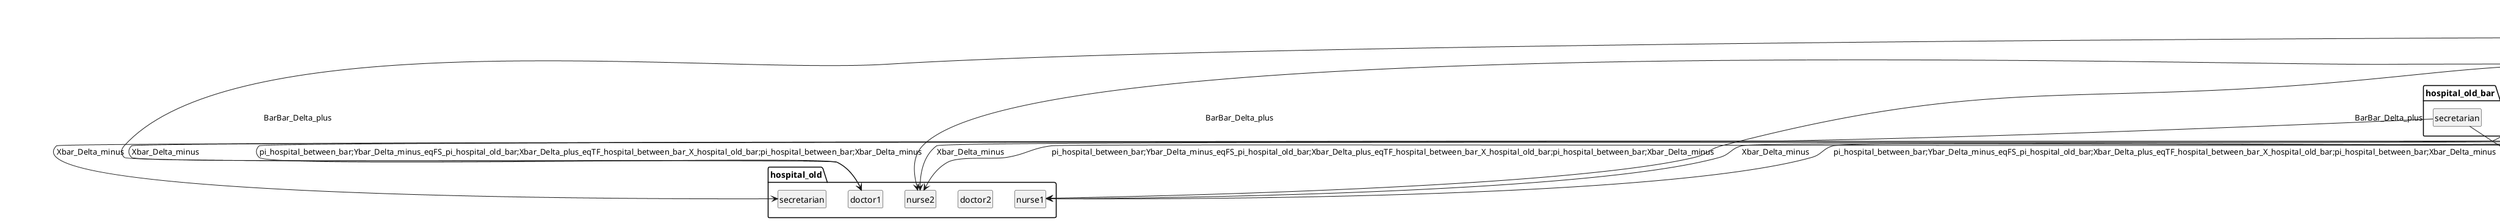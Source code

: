 @startuml
skinparam shadowing false
hide members
hide circle
class "hospital_old.doctor1"
class "hospital_old.doctor2"
class "hospital_old.nurse1"
class "hospital_old.nurse2"
class "hospital_old.secretarian"
class "hospital_between.doctor1"
class "hospital_between.nurse1"
class "hospital_between.nurse2"
class "hospital_between.nurse3"
class "hospital_between.nurse4"
class "hospital_between.secretarian"
class "hospital_end.doctor1"
class "hospital_end.nurse1"
class "hospital_end.nurse2"
class "hospital_end.nurse3"
class "hospital_end.nurse4"
class "hospital_end.nurse5"
class "hospital_old_bar.doctor1"
class "hospital_old_bar.nurse1"
class "hospital_old_bar.nurse2"
class "hospital_old_bar.secretarian"
class "hospital_between_bar.doctor1"
class "hospital_between_bar.nurse1"
class "hospital_between_bar.nurse2"
class "hospital_between_bar.nurse3"
class "hospital_between_bar.nurse4"
class "hospital_barbar.doctor1"
class "hospital_barbar.nurse1"
class "hospital_barbar.nurse2"

"hospital_barbar.doctor1" --> "hospital_old_bar.doctor1" : "BarBar_Delta_minus"
"hospital_barbar.nurse1" --> "hospital_old_bar.nurse1" : "BarBar_Delta_minus"
"hospital_barbar.nurse2" --> "hospital_old_bar.nurse2" : "BarBar_Delta_minus"
"hospital_barbar.doctor1" --> "hospital_between_bar.doctor1" : "BarBar_Delta_plus"
"hospital_barbar.nurse1" --> "hospital_between_bar.nurse1" : "BarBar_Delta_plus"
"hospital_barbar.nurse2" --> "hospital_between_bar.nurse2" : "BarBar_Delta_plus"
"hospital_old_bar.doctor1" --> "hospital_old.doctor1" : "Xbar_Delta_minus"
"hospital_old_bar.nurse1" --> "hospital_old.nurse1" : "Xbar_Delta_minus"
"hospital_old_bar.nurse2" --> "hospital_old.nurse2" : "Xbar_Delta_minus"
"hospital_old_bar.secretarian" --> "hospital_old.secretarian" : "Xbar_Delta_minus"
"hospital_old_bar.doctor1" --> "hospital_between.doctor1" : "Xbar_Delta_plus"
"hospital_old_bar.nurse1" --> "hospital_between.nurse1" : "Xbar_Delta_plus"
"hospital_old_bar.nurse2" --> "hospital_between.nurse2" : "Xbar_Delta_plus"
"hospital_old_bar.secretarian" --> "hospital_between.secretarian" : "Xbar_Delta_plus"
"hospital_between_bar.doctor1" --> "hospital_between.doctor1" : "Ybar_Delta_minus"
"hospital_between_bar.nurse1" --> "hospital_between.nurse1" : "Ybar_Delta_minus"
"hospital_between_bar.nurse2" --> "hospital_between.nurse2" : "Ybar_Delta_minus"
"hospital_between_bar.nurse3" --> "hospital_between.nurse3" : "Ybar_Delta_minus"
"hospital_between_bar.nurse4" --> "hospital_between.nurse4" : "Ybar_Delta_minus"
"hospital_between_bar.doctor1" --> "hospital_end.doctor1" : "Ybar_Delta_plus"
"hospital_between_bar.nurse1" --> "hospital_end.nurse1" : "Ybar_Delta_plus"
"hospital_between_bar.nurse2" --> "hospital_end.nurse2" : "Ybar_Delta_plus"
"hospital_between_bar.nurse3" --> "hospital_end.nurse3" : "Ybar_Delta_plus"
"hospital_between_bar.nurse4" --> "hospital_end.nurse4" : "Ybar_Delta_plus"
"hospital_barbar.doctor1" --> "hospital_old.doctor1" : "BarBar_Delta_plus"
"hospital_barbar.nurse1" --> "hospital_old.nurse1" : "BarBar_Delta_plus"
"hospital_barbar.nurse2" --> "hospital_old.nurse2" : "BarBar_Delta_plus"
"hospital_barbar.doctor1" --> "hospital_end.doctor1" : "BarBar_Delta_plus"
"hospital_barbar.nurse1" --> "hospital_end.nurse1" : "BarBar_Delta_plus"
"hospital_barbar.nurse2" --> "hospital_end.nurse2" : "BarBar_Delta_plus"
"pi_hospital_between_bar;Ybar_Delta_minus_eqFS_pi_hospital_old_bar;Xbar_Delta_plus.doctor1" --> "hospital_old.doctor1" : "pi_hospital_between_bar;Ybar_Delta_minus_eqFS_pi_hospital_old_bar;Xbar_Delta_plus_eqTF_hospital_between_bar_X_hospital_old_bar;pi_hospital_between_bar;Xbar_Delta_minus"
"pi_hospital_between_bar;Ybar_Delta_minus_eqFS_pi_hospital_old_bar;Xbar_Delta_plus.nurse1" --> "hospital_old.nurse1" : "pi_hospital_between_bar;Ybar_Delta_minus_eqFS_pi_hospital_old_bar;Xbar_Delta_plus_eqTF_hospital_between_bar_X_hospital_old_bar;pi_hospital_between_bar;Xbar_Delta_minus"
"pi_hospital_between_bar;Ybar_Delta_minus_eqFS_pi_hospital_old_bar;Xbar_Delta_plus.nurse2" --> "hospital_old.nurse2" : "pi_hospital_between_bar;Ybar_Delta_minus_eqFS_pi_hospital_old_bar;Xbar_Delta_plus_eqTF_hospital_between_bar_X_hospital_old_bar;pi_hospital_between_bar;Xbar_Delta_minus"
"pi_hospital_between_bar;Ybar_Delta_minus_eqFS_pi_hospital_old_bar;Xbar_Delta_plus.doctor1" --> "hospital_end.doctor1" : "pi_hospital_between_bar;Ybar_Delta_minus_eqFS_pi_hospital_old_bar;Xbar_Delta_plus_eqTF_hospital_between_bar_X_hospital_old_bar;pi_hospital_old_bar;Ybar_Delta_plus"
"pi_hospital_between_bar;Ybar_Delta_minus_eqFS_pi_hospital_old_bar;Xbar_Delta_plus.nurse1" --> "hospital_end.nurse1" : "pi_hospital_between_bar;Ybar_Delta_minus_eqFS_pi_hospital_old_bar;Xbar_Delta_plus_eqTF_hospital_between_bar_X_hospital_old_bar;pi_hospital_old_bar;Ybar_Delta_plus"
"pi_hospital_between_bar;Ybar_Delta_minus_eqFS_pi_hospital_old_bar;Xbar_Delta_plus.nurse2" --> "hospital_end.nurse2" : "pi_hospital_between_bar;Ybar_Delta_minus_eqFS_pi_hospital_old_bar;Xbar_Delta_plus_eqTF_hospital_between_bar_X_hospital_old_bar;pi_hospital_old_bar;Ybar_Delta_plus"
@enduml
